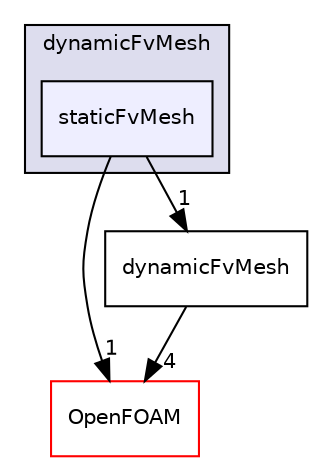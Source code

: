 digraph "src/dynamicFvMesh/staticFvMesh" {
  bgcolor=transparent;
  compound=true
  node [ fontsize="10", fontname="Helvetica"];
  edge [ labelfontsize="10", labelfontname="Helvetica"];
  subgraph clusterdir_7045e8b584c9485727394e576736d39b {
    graph [ bgcolor="#ddddee", pencolor="black", label="dynamicFvMesh" fontname="Helvetica", fontsize="10", URL="dir_7045e8b584c9485727394e576736d39b.html"]
  dir_eded06f46fdf46c9af0ab08b9ffdb7c0 [shape=box, label="staticFvMesh", style="filled", fillcolor="#eeeeff", pencolor="black", URL="dir_eded06f46fdf46c9af0ab08b9ffdb7c0.html"];
  }
  dir_c5473ff19b20e6ec4dfe5c310b3778a8 [shape=box label="OpenFOAM" color="red" URL="dir_c5473ff19b20e6ec4dfe5c310b3778a8.html"];
  dir_facaccb758646efcf999676c3b1260b0 [shape=box label="dynamicFvMesh" URL="dir_facaccb758646efcf999676c3b1260b0.html"];
  dir_eded06f46fdf46c9af0ab08b9ffdb7c0->dir_c5473ff19b20e6ec4dfe5c310b3778a8 [headlabel="1", labeldistance=1.5 headhref="dir_000788_001873.html"];
  dir_eded06f46fdf46c9af0ab08b9ffdb7c0->dir_facaccb758646efcf999676c3b1260b0 [headlabel="1", labeldistance=1.5 headhref="dir_000788_000769.html"];
  dir_facaccb758646efcf999676c3b1260b0->dir_c5473ff19b20e6ec4dfe5c310b3778a8 [headlabel="4", labeldistance=1.5 headhref="dir_000769_001873.html"];
}

